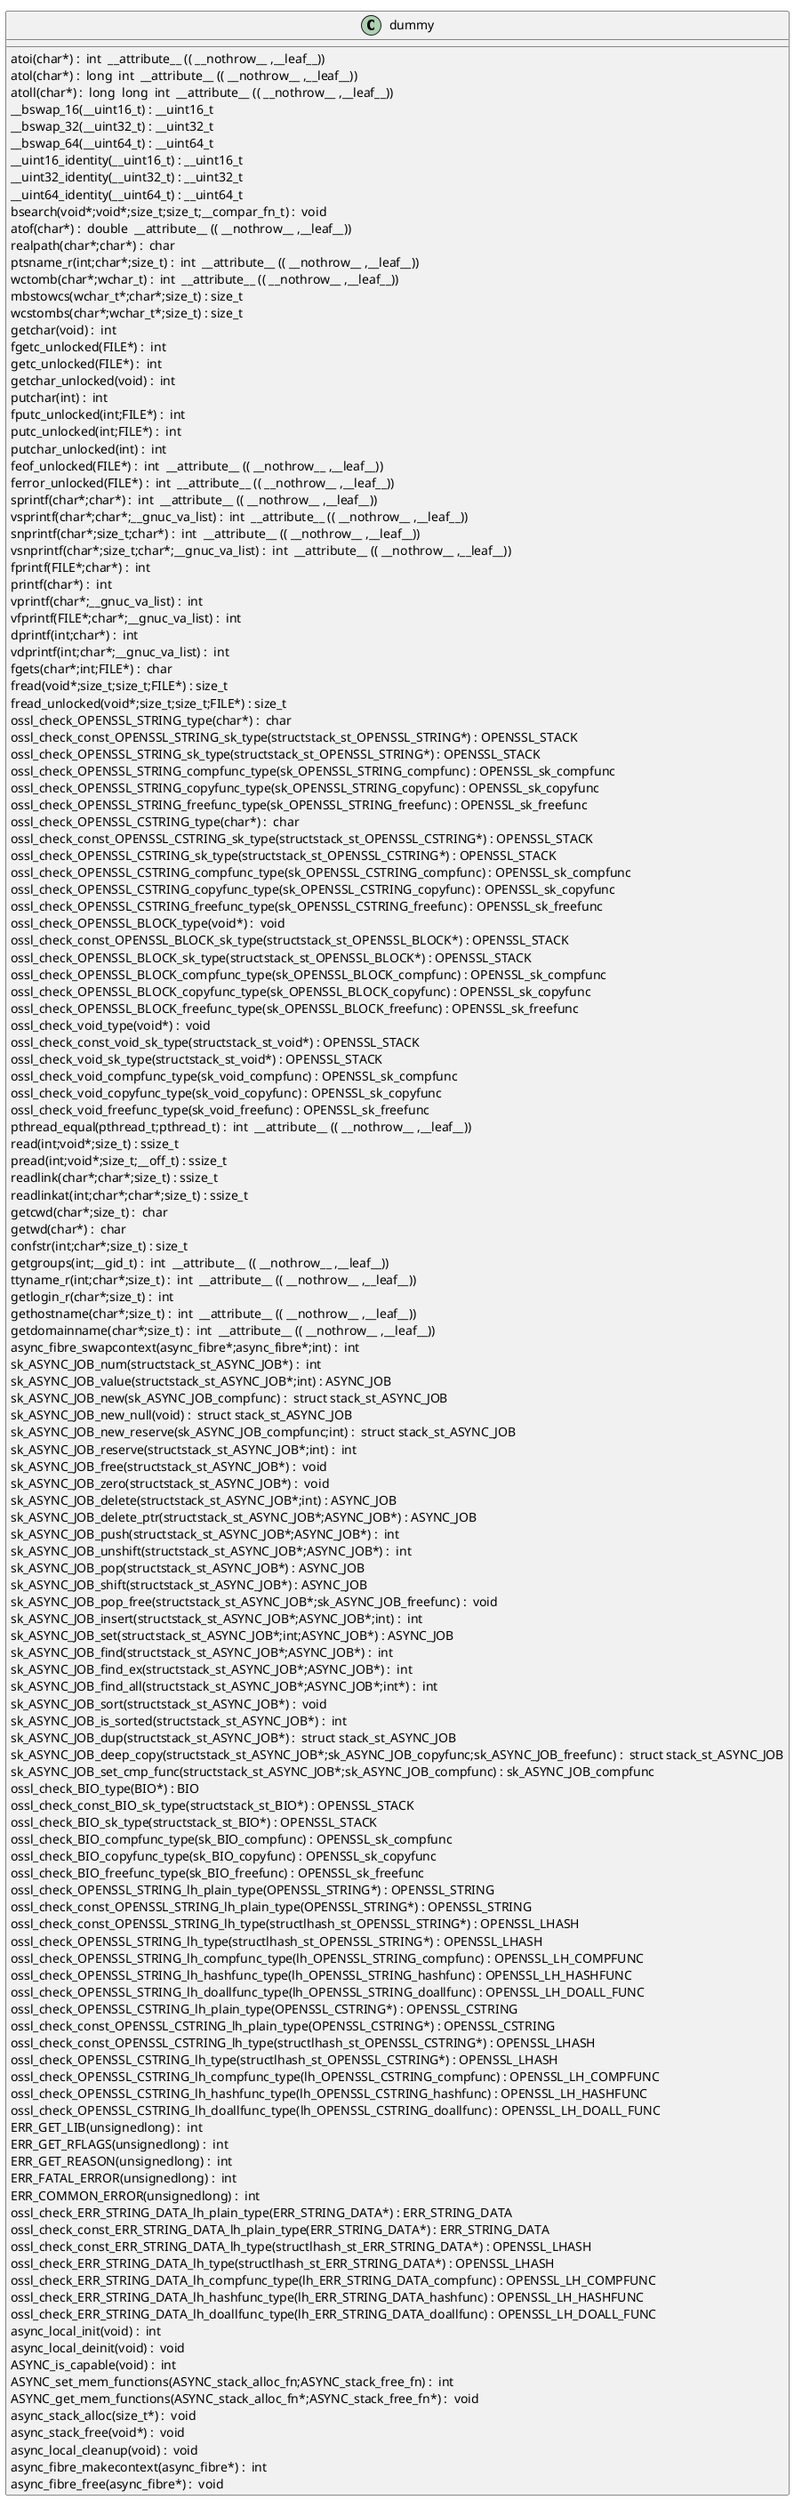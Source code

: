 @startuml
!pragma layout smetana
class dummy {
atoi(char*) :  int  __attribute__ (( __nothrow__ ,__leaf__)) [[[./../../../.././qc/crypto/async/arch/async_posix.c.html#173]]]
atol(char*) :  long  int  __attribute__ (( __nothrow__ ,__leaf__)) [[[./../../../.././qc/crypto/async/arch/async_posix.c.html#178]]]
atoll(char*) :  long  long  int  __attribute__ (( __nothrow__ ,__leaf__)) [[[./../../../.././qc/crypto/async/arch/async_posix.c.html#185]]]
__bswap_16(__uint16_t) : __uint16_t [[[./../../../.././qc/crypto/async/arch/async_posix.c.html#485]]]
__bswap_32(__uint32_t) : __uint32_t [[[./../../../.././qc/crypto/async/arch/async_posix.c.html#500]]]
__bswap_64(__uint64_t) : __uint64_t [[[./../../../.././qc/crypto/async/arch/async_posix.c.html#510]]]
__uint16_identity(__uint16_t) : __uint16_t [[[./../../../.././qc/crypto/async/arch/async_posix.c.html#522]]]
__uint32_identity(__uint32_t) : __uint32_t [[[./../../../.././qc/crypto/async/arch/async_posix.c.html#528]]]
__uint64_identity(__uint64_t) : __uint64_t [[[./../../../.././qc/crypto/async/arch/async_posix.c.html#534]]]
bsearch(void*;void*;size_t;size_t;__compar_fn_t) :  void  [[[./../../../.././qc/crypto/async/arch/async_posix.c.html#1202]]]
atof(char*) :  double  __attribute__ (( __nothrow__ ,__leaf__)) [[[./../../../.././qc/crypto/async/arch/async_posix.c.html#1]]]
realpath(char*;char*) :  char  [[[./../../../.././qc/crypto/async/arch/async_posix.c.html#1]]]
ptsname_r(int;char*;size_t) :  int  __attribute__ (( __nothrow__ ,__leaf__)) [[[./../../../.././qc/crypto/async/arch/async_posix.c.html#1]]]
wctomb(char*;wchar_t) :  int  __attribute__ (( __nothrow__ ,__leaf__)) [[[./../../../.././qc/crypto/async/arch/async_posix.c.html#1]]]
mbstowcs(wchar_t*;char*;size_t) : size_t [[[./../../../.././qc/crypto/async/arch/async_posix.c.html#1]]]
wcstombs(char*;wchar_t*;size_t) : size_t [[[./../../../.././qc/crypto/async/arch/async_posix.c.html#1]]]
getchar(void) :  int  [[[./../../../.././qc/crypto/async/arch/async_posix.c.html#1]]]
fgetc_unlocked(FILE*) :  int  [[[./../../../.././qc/crypto/async/arch/async_posix.c.html#1]]]
getc_unlocked(FILE*) :  int  [[[./../../../.././qc/crypto/async/arch/async_posix.c.html#1]]]
getchar_unlocked(void) :  int  [[[./../../../.././qc/crypto/async/arch/async_posix.c.html#1]]]
putchar(int) :  int  [[[./../../../.././qc/crypto/async/arch/async_posix.c.html#1]]]
fputc_unlocked(int;FILE*) :  int  [[[./../../../.././qc/crypto/async/arch/async_posix.c.html#1]]]
putc_unlocked(int;FILE*) :  int  [[[./../../../.././qc/crypto/async/arch/async_posix.c.html#1]]]
putchar_unlocked(int) :  int  [[[./../../../.././qc/crypto/async/arch/async_posix.c.html#1]]]
feof_unlocked(FILE*) :  int  __attribute__ (( __nothrow__ ,__leaf__)) [[[./../../../.././qc/crypto/async/arch/async_posix.c.html#1]]]
ferror_unlocked(FILE*) :  int  __attribute__ (( __nothrow__ ,__leaf__)) [[[./../../../.././qc/crypto/async/arch/async_posix.c.html#1]]]
sprintf(char*;char*) :  int  __attribute__ (( __nothrow__ ,__leaf__)) [[[./../../../.././qc/crypto/async/arch/async_posix.c.html#1]]]
vsprintf(char*;char*;__gnuc_va_list) :  int  __attribute__ (( __nothrow__ ,__leaf__)) [[[./../../../.././qc/crypto/async/arch/async_posix.c.html#1]]]
snprintf(char*;size_t;char*) :  int  __attribute__ (( __nothrow__ ,__leaf__)) [[[./../../../.././qc/crypto/async/arch/async_posix.c.html#1]]]
vsnprintf(char*;size_t;char*;__gnuc_va_list) :  int  __attribute__ (( __nothrow__ ,__leaf__)) [[[./../../../.././qc/crypto/async/arch/async_posix.c.html#1]]]
fprintf(FILE*;char*) :  int  [[[./../../../.././qc/crypto/async/arch/async_posix.c.html#1]]]
printf(char*) :  int  [[[./../../../.././qc/crypto/async/arch/async_posix.c.html#1]]]
vprintf(char*;__gnuc_va_list) :  int  [[[./../../../.././qc/crypto/async/arch/async_posix.c.html#1]]]
vfprintf(FILE*;char*;__gnuc_va_list) :  int  [[[./../../../.././qc/crypto/async/arch/async_posix.c.html#1]]]
dprintf(int;char*) :  int  [[[./../../../.././qc/crypto/async/arch/async_posix.c.html#1]]]
vdprintf(int;char*;__gnuc_va_list) :  int  [[[./../../../.././qc/crypto/async/arch/async_posix.c.html#1]]]
fgets(char*;int;FILE*) :  char  [[[./../../../.././qc/crypto/async/arch/async_posix.c.html#1]]]
fread(void*;size_t;size_t;FILE*) : size_t [[[./../../../.././qc/crypto/async/arch/async_posix.c.html#1]]]
fread_unlocked(void*;size_t;size_t;FILE*) : size_t [[[./../../../.././qc/crypto/async/arch/async_posix.c.html#1]]]
ossl_check_OPENSSL_STRING_type(char*) :  char  [[[./../../../.././qc/crypto/async/arch/async_posix.c.html#1]]]
ossl_check_const_OPENSSL_STRING_sk_type(structstack_st_OPENSSL_STRING*) : OPENSSL_STACK [[[./../../../.././qc/crypto/async/arch/async_posix.c.html#1]]]
ossl_check_OPENSSL_STRING_sk_type(structstack_st_OPENSSL_STRING*) : OPENSSL_STACK [[[./../../../.././qc/crypto/async/arch/async_posix.c.html#1]]]
ossl_check_OPENSSL_STRING_compfunc_type(sk_OPENSSL_STRING_compfunc) : OPENSSL_sk_compfunc [[[./../../../.././qc/crypto/async/arch/async_posix.c.html#1]]]
ossl_check_OPENSSL_STRING_copyfunc_type(sk_OPENSSL_STRING_copyfunc) : OPENSSL_sk_copyfunc [[[./../../../.././qc/crypto/async/arch/async_posix.c.html#1]]]
ossl_check_OPENSSL_STRING_freefunc_type(sk_OPENSSL_STRING_freefunc) : OPENSSL_sk_freefunc [[[./../../../.././qc/crypto/async/arch/async_posix.c.html#1]]]
ossl_check_OPENSSL_CSTRING_type(char*) :  char  [[[./../../../.././qc/crypto/async/arch/async_posix.c.html#1]]]
ossl_check_const_OPENSSL_CSTRING_sk_type(structstack_st_OPENSSL_CSTRING*) : OPENSSL_STACK [[[./../../../.././qc/crypto/async/arch/async_posix.c.html#1]]]
ossl_check_OPENSSL_CSTRING_sk_type(structstack_st_OPENSSL_CSTRING*) : OPENSSL_STACK [[[./../../../.././qc/crypto/async/arch/async_posix.c.html#1]]]
ossl_check_OPENSSL_CSTRING_compfunc_type(sk_OPENSSL_CSTRING_compfunc) : OPENSSL_sk_compfunc [[[./../../../.././qc/crypto/async/arch/async_posix.c.html#1]]]
ossl_check_OPENSSL_CSTRING_copyfunc_type(sk_OPENSSL_CSTRING_copyfunc) : OPENSSL_sk_copyfunc [[[./../../../.././qc/crypto/async/arch/async_posix.c.html#1]]]
ossl_check_OPENSSL_CSTRING_freefunc_type(sk_OPENSSL_CSTRING_freefunc) : OPENSSL_sk_freefunc [[[./../../../.././qc/crypto/async/arch/async_posix.c.html#1]]]
ossl_check_OPENSSL_BLOCK_type(void*) :  void  [[[./../../../.././qc/crypto/async/arch/async_posix.c.html#1]]]
ossl_check_const_OPENSSL_BLOCK_sk_type(structstack_st_OPENSSL_BLOCK*) : OPENSSL_STACK [[[./../../../.././qc/crypto/async/arch/async_posix.c.html#1]]]
ossl_check_OPENSSL_BLOCK_sk_type(structstack_st_OPENSSL_BLOCK*) : OPENSSL_STACK [[[./../../../.././qc/crypto/async/arch/async_posix.c.html#1]]]
ossl_check_OPENSSL_BLOCK_compfunc_type(sk_OPENSSL_BLOCK_compfunc) : OPENSSL_sk_compfunc [[[./../../../.././qc/crypto/async/arch/async_posix.c.html#1]]]
ossl_check_OPENSSL_BLOCK_copyfunc_type(sk_OPENSSL_BLOCK_copyfunc) : OPENSSL_sk_copyfunc [[[./../../../.././qc/crypto/async/arch/async_posix.c.html#1]]]
ossl_check_OPENSSL_BLOCK_freefunc_type(sk_OPENSSL_BLOCK_freefunc) : OPENSSL_sk_freefunc [[[./../../../.././qc/crypto/async/arch/async_posix.c.html#1]]]
ossl_check_void_type(void*) :  void  [[[./../../../.././qc/crypto/async/arch/async_posix.c.html#1]]]
ossl_check_const_void_sk_type(structstack_st_void*) : OPENSSL_STACK [[[./../../../.././qc/crypto/async/arch/async_posix.c.html#1]]]
ossl_check_void_sk_type(structstack_st_void*) : OPENSSL_STACK [[[./../../../.././qc/crypto/async/arch/async_posix.c.html#1]]]
ossl_check_void_compfunc_type(sk_void_compfunc) : OPENSSL_sk_compfunc [[[./../../../.././qc/crypto/async/arch/async_posix.c.html#1]]]
ossl_check_void_copyfunc_type(sk_void_copyfunc) : OPENSSL_sk_copyfunc [[[./../../../.././qc/crypto/async/arch/async_posix.c.html#1]]]
ossl_check_void_freefunc_type(sk_void_freefunc) : OPENSSL_sk_freefunc [[[./../../../.././qc/crypto/async/arch/async_posix.c.html#1]]]
pthread_equal(pthread_t;pthread_t) :  int  __attribute__ (( __nothrow__ ,__leaf__)) [[[./../../../.././qc/crypto/async/arch/async_posix.c.html#1]]]
read(int;void*;size_t) : ssize_t [[[./../../../.././qc/crypto/async/arch/async_posix.c.html#1]]]
pread(int;void*;size_t;__off_t) : ssize_t [[[./../../../.././qc/crypto/async/arch/async_posix.c.html#1]]]
readlink(char*;char*;size_t) : ssize_t [[[./../../../.././qc/crypto/async/arch/async_posix.c.html#1]]]
readlinkat(int;char*;char*;size_t) : ssize_t [[[./../../../.././qc/crypto/async/arch/async_posix.c.html#1]]]
getcwd(char*;size_t) :  char  [[[./../../../.././qc/crypto/async/arch/async_posix.c.html#1]]]
getwd(char*) :  char  [[[./../../../.././qc/crypto/async/arch/async_posix.c.html#1]]]
confstr(int;char*;size_t) : size_t [[[./../../../.././qc/crypto/async/arch/async_posix.c.html#1]]]
getgroups(int;__gid_t) :  int  __attribute__ (( __nothrow__ ,__leaf__)) [[[./../../../.././qc/crypto/async/arch/async_posix.c.html#1]]]
ttyname_r(int;char*;size_t) :  int  __attribute__ (( __nothrow__ ,__leaf__)) [[[./../../../.././qc/crypto/async/arch/async_posix.c.html#1]]]
getlogin_r(char*;size_t) :  int  [[[./../../../.././qc/crypto/async/arch/async_posix.c.html#1]]]
gethostname(char*;size_t) :  int  __attribute__ (( __nothrow__ ,__leaf__)) [[[./../../../.././qc/crypto/async/arch/async_posix.c.html#1]]]
getdomainname(char*;size_t) :  int  __attribute__ (( __nothrow__ ,__leaf__)) [[[./../../../.././qc/crypto/async/arch/async_posix.c.html#1]]]
async_fibre_swapcontext(async_fibre*;async_fibre*;int) :  int  [[[./../../../.././qc/crypto/async/arch/async_posix.c.html#1]]]
sk_ASYNC_JOB_num(structstack_st_ASYNC_JOB*) :  int  [[[./../../../.././qc/crypto/async/arch/async_posix.c.html#1]]]
sk_ASYNC_JOB_value(structstack_st_ASYNC_JOB*;int) : ASYNC_JOB [[[./../../../.././qc/crypto/async/arch/async_posix.c.html#1]]]
sk_ASYNC_JOB_new(sk_ASYNC_JOB_compfunc) :  struct stack_st_ASYNC_JOB [[[./../../../.././qc/crypto/async/arch/async_posix.c.html#1]]]
sk_ASYNC_JOB_new_null(void) :  struct stack_st_ASYNC_JOB [[[./../../../.././qc/crypto/async/arch/async_posix.c.html#1]]]
sk_ASYNC_JOB_new_reserve(sk_ASYNC_JOB_compfunc;int) :  struct stack_st_ASYNC_JOB [[[./../../../.././qc/crypto/async/arch/async_posix.c.html#1]]]
sk_ASYNC_JOB_reserve(structstack_st_ASYNC_JOB*;int) :  int  [[[./../../../.././qc/crypto/async/arch/async_posix.c.html#1]]]
sk_ASYNC_JOB_free(structstack_st_ASYNC_JOB*) :  void  [[[./../../../.././qc/crypto/async/arch/async_posix.c.html#1]]]
sk_ASYNC_JOB_zero(structstack_st_ASYNC_JOB*) :  void  [[[./../../../.././qc/crypto/async/arch/async_posix.c.html#1]]]
sk_ASYNC_JOB_delete(structstack_st_ASYNC_JOB*;int) : ASYNC_JOB [[[./../../../.././qc/crypto/async/arch/async_posix.c.html#1]]]
sk_ASYNC_JOB_delete_ptr(structstack_st_ASYNC_JOB*;ASYNC_JOB*) : ASYNC_JOB [[[./../../../.././qc/crypto/async/arch/async_posix.c.html#1]]]
sk_ASYNC_JOB_push(structstack_st_ASYNC_JOB*;ASYNC_JOB*) :  int  [[[./../../../.././qc/crypto/async/arch/async_posix.c.html#1]]]
sk_ASYNC_JOB_unshift(structstack_st_ASYNC_JOB*;ASYNC_JOB*) :  int  [[[./../../../.././qc/crypto/async/arch/async_posix.c.html#1]]]
sk_ASYNC_JOB_pop(structstack_st_ASYNC_JOB*) : ASYNC_JOB [[[./../../../.././qc/crypto/async/arch/async_posix.c.html#1]]]
sk_ASYNC_JOB_shift(structstack_st_ASYNC_JOB*) : ASYNC_JOB [[[./../../../.././qc/crypto/async/arch/async_posix.c.html#1]]]
sk_ASYNC_JOB_pop_free(structstack_st_ASYNC_JOB*;sk_ASYNC_JOB_freefunc) :  void  [[[./../../../.././qc/crypto/async/arch/async_posix.c.html#1]]]
sk_ASYNC_JOB_insert(structstack_st_ASYNC_JOB*;ASYNC_JOB*;int) :  int  [[[./../../../.././qc/crypto/async/arch/async_posix.c.html#1]]]
sk_ASYNC_JOB_set(structstack_st_ASYNC_JOB*;int;ASYNC_JOB*) : ASYNC_JOB [[[./../../../.././qc/crypto/async/arch/async_posix.c.html#1]]]
sk_ASYNC_JOB_find(structstack_st_ASYNC_JOB*;ASYNC_JOB*) :  int  [[[./../../../.././qc/crypto/async/arch/async_posix.c.html#1]]]
sk_ASYNC_JOB_find_ex(structstack_st_ASYNC_JOB*;ASYNC_JOB*) :  int  [[[./../../../.././qc/crypto/async/arch/async_posix.c.html#1]]]
sk_ASYNC_JOB_find_all(structstack_st_ASYNC_JOB*;ASYNC_JOB*;int*) :  int  [[[./../../../.././qc/crypto/async/arch/async_posix.c.html#1]]]
sk_ASYNC_JOB_sort(structstack_st_ASYNC_JOB*) :  void  [[[./../../../.././qc/crypto/async/arch/async_posix.c.html#1]]]
sk_ASYNC_JOB_is_sorted(structstack_st_ASYNC_JOB*) :  int  [[[./../../../.././qc/crypto/async/arch/async_posix.c.html#1]]]
sk_ASYNC_JOB_dup(structstack_st_ASYNC_JOB*) :  struct stack_st_ASYNC_JOB [[[./../../../.././qc/crypto/async/arch/async_posix.c.html#1]]]
sk_ASYNC_JOB_deep_copy(structstack_st_ASYNC_JOB*;sk_ASYNC_JOB_copyfunc;sk_ASYNC_JOB_freefunc) :  struct stack_st_ASYNC_JOB [[[./../../../.././qc/crypto/async/arch/async_posix.c.html#1]]]
sk_ASYNC_JOB_set_cmp_func(structstack_st_ASYNC_JOB*;sk_ASYNC_JOB_compfunc) : sk_ASYNC_JOB_compfunc [[[./../../../.././qc/crypto/async/arch/async_posix.c.html#1]]]
ossl_check_BIO_type(BIO*) : BIO [[[./../../../.././qc/crypto/async/arch/async_posix.c.html#1]]]
ossl_check_const_BIO_sk_type(structstack_st_BIO*) : OPENSSL_STACK [[[./../../../.././qc/crypto/async/arch/async_posix.c.html#1]]]
ossl_check_BIO_sk_type(structstack_st_BIO*) : OPENSSL_STACK [[[./../../../.././qc/crypto/async/arch/async_posix.c.html#1]]]
ossl_check_BIO_compfunc_type(sk_BIO_compfunc) : OPENSSL_sk_compfunc [[[./../../../.././qc/crypto/async/arch/async_posix.c.html#1]]]
ossl_check_BIO_copyfunc_type(sk_BIO_copyfunc) : OPENSSL_sk_copyfunc [[[./../../../.././qc/crypto/async/arch/async_posix.c.html#1]]]
ossl_check_BIO_freefunc_type(sk_BIO_freefunc) : OPENSSL_sk_freefunc [[[./../../../.././qc/crypto/async/arch/async_posix.c.html#1]]]
ossl_check_OPENSSL_STRING_lh_plain_type(OPENSSL_STRING*) : OPENSSL_STRING [[[./../../../.././qc/crypto/async/arch/async_posix.c.html#1]]]
ossl_check_const_OPENSSL_STRING_lh_plain_type(OPENSSL_STRING*) : OPENSSL_STRING [[[./../../../.././qc/crypto/async/arch/async_posix.c.html#1]]]
ossl_check_const_OPENSSL_STRING_lh_type(structlhash_st_OPENSSL_STRING*) : OPENSSL_LHASH [[[./../../../.././qc/crypto/async/arch/async_posix.c.html#1]]]
ossl_check_OPENSSL_STRING_lh_type(structlhash_st_OPENSSL_STRING*) : OPENSSL_LHASH [[[./../../../.././qc/crypto/async/arch/async_posix.c.html#1]]]
ossl_check_OPENSSL_STRING_lh_compfunc_type(lh_OPENSSL_STRING_compfunc) : OPENSSL_LH_COMPFUNC [[[./../../../.././qc/crypto/async/arch/async_posix.c.html#1]]]
ossl_check_OPENSSL_STRING_lh_hashfunc_type(lh_OPENSSL_STRING_hashfunc) : OPENSSL_LH_HASHFUNC [[[./../../../.././qc/crypto/async/arch/async_posix.c.html#1]]]
ossl_check_OPENSSL_STRING_lh_doallfunc_type(lh_OPENSSL_STRING_doallfunc) : OPENSSL_LH_DOALL_FUNC [[[./../../../.././qc/crypto/async/arch/async_posix.c.html#1]]]
ossl_check_OPENSSL_CSTRING_lh_plain_type(OPENSSL_CSTRING*) : OPENSSL_CSTRING [[[./../../../.././qc/crypto/async/arch/async_posix.c.html#1]]]
ossl_check_const_OPENSSL_CSTRING_lh_plain_type(OPENSSL_CSTRING*) : OPENSSL_CSTRING [[[./../../../.././qc/crypto/async/arch/async_posix.c.html#1]]]
ossl_check_const_OPENSSL_CSTRING_lh_type(structlhash_st_OPENSSL_CSTRING*) : OPENSSL_LHASH [[[./../../../.././qc/crypto/async/arch/async_posix.c.html#1]]]
ossl_check_OPENSSL_CSTRING_lh_type(structlhash_st_OPENSSL_CSTRING*) : OPENSSL_LHASH [[[./../../../.././qc/crypto/async/arch/async_posix.c.html#1]]]
ossl_check_OPENSSL_CSTRING_lh_compfunc_type(lh_OPENSSL_CSTRING_compfunc) : OPENSSL_LH_COMPFUNC [[[./../../../.././qc/crypto/async/arch/async_posix.c.html#1]]]
ossl_check_OPENSSL_CSTRING_lh_hashfunc_type(lh_OPENSSL_CSTRING_hashfunc) : OPENSSL_LH_HASHFUNC [[[./../../../.././qc/crypto/async/arch/async_posix.c.html#1]]]
ossl_check_OPENSSL_CSTRING_lh_doallfunc_type(lh_OPENSSL_CSTRING_doallfunc) : OPENSSL_LH_DOALL_FUNC [[[./../../../.././qc/crypto/async/arch/async_posix.c.html#1]]]
ERR_GET_LIB(unsignedlong) :  int  [[[./../../../.././qc/crypto/async/arch/async_posix.c.html#1]]]
ERR_GET_RFLAGS(unsignedlong) :  int  [[[./../../../.././qc/crypto/async/arch/async_posix.c.html#1]]]
ERR_GET_REASON(unsignedlong) :  int  [[[./../../../.././qc/crypto/async/arch/async_posix.c.html#1]]]
ERR_FATAL_ERROR(unsignedlong) :  int  [[[./../../../.././qc/crypto/async/arch/async_posix.c.html#1]]]
ERR_COMMON_ERROR(unsignedlong) :  int  [[[./../../../.././qc/crypto/async/arch/async_posix.c.html#1]]]
ossl_check_ERR_STRING_DATA_lh_plain_type(ERR_STRING_DATA*) : ERR_STRING_DATA [[[./../../../.././qc/crypto/async/arch/async_posix.c.html#1]]]
ossl_check_const_ERR_STRING_DATA_lh_plain_type(ERR_STRING_DATA*) : ERR_STRING_DATA [[[./../../../.././qc/crypto/async/arch/async_posix.c.html#1]]]
ossl_check_const_ERR_STRING_DATA_lh_type(structlhash_st_ERR_STRING_DATA*) : OPENSSL_LHASH [[[./../../../.././qc/crypto/async/arch/async_posix.c.html#1]]]
ossl_check_ERR_STRING_DATA_lh_type(structlhash_st_ERR_STRING_DATA*) : OPENSSL_LHASH [[[./../../../.././qc/crypto/async/arch/async_posix.c.html#1]]]
ossl_check_ERR_STRING_DATA_lh_compfunc_type(lh_ERR_STRING_DATA_compfunc) : OPENSSL_LH_COMPFUNC [[[./../../../.././qc/crypto/async/arch/async_posix.c.html#1]]]
ossl_check_ERR_STRING_DATA_lh_hashfunc_type(lh_ERR_STRING_DATA_hashfunc) : OPENSSL_LH_HASHFUNC [[[./../../../.././qc/crypto/async/arch/async_posix.c.html#1]]]
ossl_check_ERR_STRING_DATA_lh_doallfunc_type(lh_ERR_STRING_DATA_doallfunc) : OPENSSL_LH_DOALL_FUNC [[[./../../../.././qc/crypto/async/arch/async_posix.c.html#1]]]
async_local_init(void) :  int  [[[./../../../.././qc/crypto/async/arch/async_posix.c.html#1]]]
async_local_deinit(void) :  void  [[[./../../../.././qc/crypto/async/arch/async_posix.c.html#1]]]
ASYNC_is_capable(void) :  int  [[[./../../../.././qc/crypto/async/arch/async_posix.c.html#1]]]
ASYNC_set_mem_functions(ASYNC_stack_alloc_fn;ASYNC_stack_free_fn) :  int  [[[./../../../.././qc/crypto/async/arch/async_posix.c.html#1]]]
ASYNC_get_mem_functions(ASYNC_stack_alloc_fn*;ASYNC_stack_free_fn*) :  void  [[[./../../../.././qc/crypto/async/arch/async_posix.c.html#1]]]
async_stack_alloc(size_t*) :  void  [[[./../../../.././qc/crypto/async/arch/async_posix.c.html#1]]]
async_stack_free(void*) :  void  [[[./../../../.././qc/crypto/async/arch/async_posix.c.html#1]]]
async_local_cleanup(void) :  void  [[[./../../../.././qc/crypto/async/arch/async_posix.c.html#1]]]
async_fibre_makecontext(async_fibre*) :  int  [[[./../../../.././qc/crypto/async/arch/async_posix.c.html#1]]]
async_fibre_free(async_fibre*) :  void  [[[./../../../.././qc/crypto/async/arch/async_posix.c.html#1]]]
} 
@enduml

